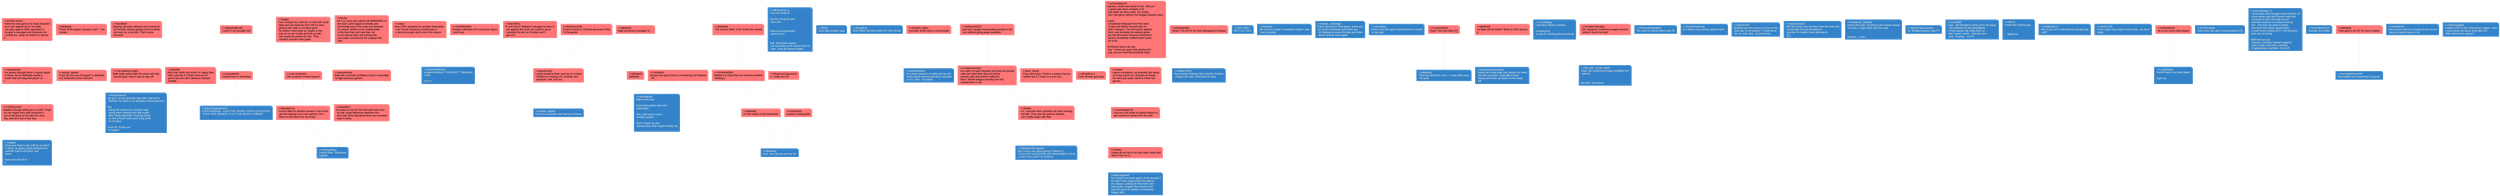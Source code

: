 digraph {
	node [color="#ffffff" fillcolor="#ff7677" fontname="Arial" shape=note style=filled fontcolor="384b60"]
	edge [dir=back color="#F0F2F0"]
	bgcolor="transparent" fontname="Arial" splines=true
    gz6fhva[fillcolor="#3483ca" fontcolor="#f8f1e0"]
    gz6fhva[label=<<TABLE ALIGN="LEFT" BORDER="0"><TR><TD BALIGN="LEFT"><FONT>&gt;&gt;matip8<BR/>If that was Harry’s last shift for us which<BR/> is likely, he gave a great performance<BR/> and left it all on the pitch, well<BR/> done.    <BR/>     <BR/>Kane was decent to<BR/>o<BR/></FONT></TD></TR></TABLE>>]
    gz6fhbn[fillcolor="#3483ca" fontcolor="#f8f1e0"]
    gz6fhbn[label=<<TABLE ALIGN="LEFT" BORDER="0"><TR><TD BALIGN="LEFT"><FONT>&gt;&gt;Erlendsaurus<BR/>My god, we are absolute dog shite, and we've<BR/> finished 7th which is an absolute embarrassment.<BR/><BR/>But<BR/> taking 4th away from Leicester and<BR/> giving them nothing from this match<BR/> after Vardy dived like a fucking Stuka<BR/> on that 2nd pen puts such a big smile<BR/> on my face. <BR/><BR/>Fuck off, I'll see you<BR/> in August<BR/></FONT></TD></TR></TABLE>>]
    gz6fhzx[fillcolor="#3483ca" fontcolor="#f8f1e0"]
    gz6fhzx[label=<<TABLE ALIGN="LEFT" BORDER="0"><TR><TD BALIGN="LEFT"><FONT>&gt;&gt;psychologicalunit10<BR/>FUCK ARSENAL. FUCK THE DIVING CUNTS LEICESTER.<BR/> FUCK THIS SEASON. FUCK THE MATCH THREAD<BR/>.<BR/></FONT></TD></TR></TABLE>>]
    gz6fjgq[fillcolor="#3483ca" fontcolor="#f8f1e0"]
    gz6fjgq[label=<<TABLE ALIGN="LEFT" BORDER="0"><TR><TD BALIGN="LEFT"><FONT>&gt;&gt;Fannypalace<BR/>Gareth Bale, Tottenham<BR/>Legend<BR/></FONT></TD></TR></TABLE>>]
    gz6fkkb[fillcolor="#3483ca" fontcolor="#f8f1e0"]
    gz6fkkb[label=<<TABLE ALIGN="LEFT" BORDER="0"><TR><TD BALIGN="LEFT"><FONT>&gt;&gt;byfuryattheheart<BR/>Imagine bottling it **AGAINST** Tottenham<BR/> lmao <BR/><BR/>COYS<BR/></FONT></TD></TR></TABLE>>]
    gz6fle7 -> gz6fhbn
    gz6fle7[label=<<TABLE ALIGN="LEFT" BORDER="0"><TR><TD BALIGN="LEFT"><FONT>&gt;&gt;aussie_spastic<BR/>“Fuck off, see you in August” is definitely<BR/> my sentiment at the moment<BR/></FONT></TD></TR></TABLE>>]
    gz6fih9[fillcolor="#3483ca" fontcolor="#f8f1e0"]
    gz6fih9[label=<<TABLE ALIGN="LEFT" BORDER="0"><TR><TD BALIGN="LEFT"><FONT>&gt;&gt;aussie_spastic<BR/>Fuck you Leicester and fuck you Arsenal<BR/></FONT></TD></TR></TABLE>>]
    gz6fk6d[fillcolor="#3483ca" fontcolor="#f8f1e0"]
    gz6fk6d[label=<<TABLE ALIGN="LEFT" BORDER="0"><TR><TD BALIGN="LEFT"><FONT>&gt;&gt;anandgoyal<BR/>Bale scores two<BR/><BR/>Kane wins golden boot and<BR/> playmaker.<BR/><BR/>Not a bad way to end a<BR/> terrible season.<BR/><BR/>EDIT: Forgot we also<BR/> denied scum their stupid holiday too<BR/>.<BR/></FONT></TD></TR></TABLE>>]
    gz6fiig[fillcolor="#3483ca" fontcolor="#f8f1e0"]
    gz6fiig[label=<<TABLE ALIGN="LEFT" BORDER="0"><TR><TD BALIGN="LEFT"><FONT>&gt;&gt;Shweezy<BR/>How. How did we pull that off.<BR/></FONT></TD></TR></TABLE>>]
    gz6fi93[fillcolor="#3483ca" fontcolor="#f8f1e0"]
    gz6fi93[label=<<TABLE ALIGN="LEFT" BORDER="0"><TR><TD BALIGN="LEFT"><FONT>&gt;&gt;u8myramen_y<BR/>Fuck off Vardy lol<BR/><BR/>Get the smug off your<BR/> face cunt<BR/><BR/><BR/>Glad we at least finish<BR/> above Scum<BR/><BR/><BR/>Edit: shambolic season<BR/> yes but better to be above them for<BR/> sure. Long off season awaits…<BR/></FONT></TD></TR></TABLE>>]
    gz6fj0z[fillcolor="#3483ca" fontcolor="#f8f1e0"]
    gz6fj0z[label=<<TABLE ALIGN="LEFT" BORDER="0"><TR><TD BALIGN="LEFT"><FONT>&gt;&gt;Bl2ck<BR/>Give Bale another year<BR/></FONT></TD></TR></TABLE>>]
    gz6g1yv -> gz6fjgq
    gz6g1yv[label=<<TABLE ALIGN="LEFT" BORDER="0"><TR><TD BALIGN="LEFT"><FONT>&gt;&gt;BloodyCuts<BR/>I’d love Bale for another season, if we could<BR/> get him playing a lot more games. He’s<BR/> been on the bench far too much.<BR/></FONT></TD></TR></TABLE>>]
    gz6fifb[fillcolor="#3483ca" fontcolor="#f8f1e0"]
    gz6fifb[label=<<TABLE ALIGN="LEFT" BORDER="0"><TR><TD BALIGN="LEFT"><FONT>&gt;&gt;Synaphox<BR/>ANOTHER SEASON ABOVE THE SCUM<BR/></FONT></TD></TR></TABLE>>]
    gz6fnmt[fillcolor="#3483ca" fontcolor="#f8f1e0"]
    gz6fnmt[label=<<TABLE ALIGN="LEFT" BORDER="0"><TR><TD BALIGN="LEFT"><FONT>&gt;&gt;OhShitItsSeth<BR/>Our worst season in a while and we still<BR/> finish above Arsenal and deny Leicester<BR/> a UCL spot.  Top bants.<BR/></FONT></TD></TR></TABLE>>]
    gz6fjef[fillcolor="#3483ca" fontcolor="#f8f1e0"]
    gz6fjef[label=<<TABLE ALIGN="LEFT" BORDER="0"><TR><TD BALIGN="LEFT"><FONT>&gt;&gt;NatrolleonBonaparte<BR/>Don't even care about giving Chelsea CL.<BR/> FUCK OFF LEICESTER WE REMEMBER YOUR<BR/> LUCKY BULLSHIT IN 2015/16.<BR/></FONT></TD></TR></TABLE>>]
    gz6ftbm -> gz6fle7
    gz6ftbm[label=<<TABLE ALIGN="LEFT" BORDER="0"><TR><TD BALIGN="LEFT"><FONT>&gt;&gt;[deleted]<BR/>**Fuck off till august, anyway coys** - the<BR/> mantra<BR/></FONT></TD></TR></TABLE>>]
    gz6fvfd -> gz6fiig
    gz6fvfd[label=<<TABLE ALIGN="LEFT" BORDER="0"><TR><TD BALIGN="LEFT"><FONT>&gt;&gt;[deleted]<BR/>It's the history of the tottenham<BR/></FONT></TD></TR></TABLE>>]
    gz6fk5n[fillcolor="#3483ca" fontcolor="#f8f1e0"]
    gz6fk5n[label=<<TABLE ALIGN="LEFT" BORDER="0"><TR><TD BALIGN="LEFT"><FONT>&gt;&gt;blacksaphir99<BR/>This would have been game of the decade if<BR/> we didn't lose stupid points throughout<BR/> the season, looking at West Ham and<BR/> Newcastle. Imagine the scenes if this<BR/> was the game to solidify a champions<BR/> league spot<BR/></FONT></TD></TR></TABLE>>]
    gz6ftj8 -> gz6fhbn
    gz6ftj8[label=<<TABLE ALIGN="LEFT" BORDER="0"><TR><TD BALIGN="LEFT"><FONT>&gt;&gt;The-Darkest-Knight<BR/>Bale really rolled back the years with that<BR/> second goal, what a way to sign off<BR/>.<BR/></FONT></TD></TR></TABLE>>]
    gz6goea -> gz6fhva
    gz6goea[label=<<TABLE ALIGN="LEFT" BORDER="0"><TR><TD BALIGN="LEFT"><FONT>&gt;&gt;FIFAPLAYAH<BR/>deadass though winks put in a shift. i hope<BR/> he can regain form with someone if<BR/> not us because on his day he’s very<BR/> tidy, and he’s one of our own.<BR/></FONT></TD></TR></TABLE>>]
    gz6gamg -> gz6fwia
    gz6gamg[label=<<TABLE ALIGN="LEFT" BORDER="0"><TR><TD BALIGN="LEFT"><FONT>&gt;&gt;masterceewhy2<BR/>You seem to have forgotten all those BS penalty<BR/> calls that went their way and all the<BR/> penalty calls that weren’t called for<BR/> them. Whole league including the refs<BR/> wanted then to win.<BR/></FONT></TD></TR></TABLE>>]
    gz6ftzg[fillcolor="#3483ca" fontcolor="#f8f1e0"]
    gz6ftzg[label=<<TABLE ALIGN="LEFT" BORDER="0"><TR><TD BALIGN="LEFT"><FONT>&gt;&gt;ModricTHFC<BR/>Ryan Mason finishes with a 66.6% Premier<BR/> League win ratio. Sherwood in crisis<BR/>.<BR/></FONT></TD></TR></TABLE>>]
    gz6ht7q -> gz6fvfd
    gz6ht7q[label=<<TABLE ALIGN="LEFT" BORDER="0"><TR><TD BALIGN="LEFT"><FONT>&gt;&gt;OhShitItsSeth<BR/>Bottled it so hard that we somehow bottled<BR/> bottling it<BR/></FONT></TD></TR></TABLE>>]
    gz6fxqx -> gz6fk5n
    gz6fxqx[label=<<TABLE ALIGN="LEFT" BORDER="0"><TR><TD BALIGN="LEFT"><FONT>&gt;&gt;kchbar<BR/>I mean all we had to do was beat Leeds and<BR/> Villa in the run in...<BR/></FONT></TD></TR></TABLE>>]
    gz6fq4q -> gz6fhzx
    gz6fq4q[label=<<TABLE ALIGN="LEFT" BORDER="0"><TR><TD BALIGN="LEFT"><FONT>&gt;&gt;imposterfish<BR/>r/Scummers in shambles<BR/></FONT></TD></TR></TABLE>>]
    gz6idmi -> gz6fk6d
    gz6idmi[label=<<TABLE ALIGN="LEFT" BORDER="0"><TR><TD BALIGN="LEFT"><FONT>&gt;&gt;[deleted]<BR/>[deleted]<BR/></FONT></TD></TR></TABLE>>]
    gz6fhte[fillcolor="#3483ca" fontcolor="#f8f1e0"]
    gz6fhte[label=<<TABLE ALIGN="LEFT" BORDER="0"><TR><TD BALIGN="LEFT"><FONT>&gt;&gt;GPG1992<BR/>BOTTLE THAT<BR/></FONT></TD></TR></TABLE>>]
    gz6fkz3[fillcolor="#3483ca" fontcolor="#f8f1e0"]
    gz6fkz3[label=<<TABLE ALIGN="LEFT" BORDER="0"><TR><TD BALIGN="LEFT"><FONT>&gt;&gt;haltmich<BR/>We scored 4 goals. Completely forgot it was<BR/> even possible.<BR/></FONT></TD></TR></TABLE>>]
    gz6fj3f[fillcolor="#3483ca" fontcolor="#f8f1e0"]
    gz6fj3f[label=<<TABLE ALIGN="LEFT" BORDER="0"><TR><TD BALIGN="LEFT"><FONT>&gt;&gt;hoodie_mel0rings<BR/>If this was Harry’s final game, thank you<BR/> for all the memories and thank you<BR/> for helping us secure Europe and finish<BR/> above arsenal once again<BR/></FONT></TD></TR></TABLE>>]
    gz6gufx -> gz6g2rd
    gz6gufx[label=<<TABLE ALIGN="LEFT" BORDER="0"><TR><TD BALIGN="LEFT"><FONT>&gt;&gt;DamnRizz<BR/>IF and only IF Brighton managed to draw or<BR/> win against the scum we could've given<BR/> Leicester the win so Chelsea won't<BR/> get UCL<BR/></FONT></TD></TR></TABLE>>]
    gz6g0lg -> gz6fhbn
    gz6g0lg[label=<<TABLE ALIGN="LEFT" BORDER="0"><TR><TD BALIGN="LEFT"><FONT>&gt;&gt;willcb98<BR/>After that Vardy shit show I’m happy they<BR/> didn’t get top 4. If that’s how you’re<BR/> gonna act you don’t deserve champs<BR/> football<BR/></FONT></TD></TR></TABLE>>]
    gz6fy0o -> gz6fiig
    gz6fy0o[label=<<TABLE ALIGN="LEFT" BORDER="0"><TR><TD BALIGN="LEFT"><FONT>&gt;&gt;coolnick92<BR/>Gareth Fucking Bale<BR/></FONT></TD></TR></TABLE>>]
    gz6fjk6[fillcolor="#3483ca" fontcolor="#f8f1e0"]
    gz6fjk6[label=<<TABLE ALIGN="LEFT" BORDER="0"><TR><TD BALIGN="LEFT"><FONT>&gt;&gt;cammjohn<BR/>Where was this type of performance a month<BR/> or two ago<BR/></FONT></TD></TR></TABLE>>]
    gz6fwk7[fillcolor="#3483ca" fontcolor="#f8f1e0"]
    gz6fwk7[label=<<TABLE ALIGN="LEFT" BORDER="0"><TR><TD BALIGN="LEFT"><FONT>&gt;&gt;[deleted]<BR/>That hug with Kane, Son + 1 was oddly long.<BR/> He gone<BR/></FONT></TD></TR></TABLE>>]
    gz6hgwe -> gz6fkkb
    gz6hgwe[label=<<TABLE ALIGN="LEFT" BORDER="0"><TR><TD BALIGN="LEFT"><FONT>&gt;&gt;vidarc<BR/>Was 100% prepared for another Newcastle.<BR/> Last minute saving by Gareth bale is<BR/> a decent enough way to end this season<BR/>.<BR/></FONT></TD></TR></TABLE>>]
    gz6g2rd -> gz6fih9
    gz6g2rd[label=<<TABLE ALIGN="LEFT" BORDER="0"><TR><TD BALIGN="LEFT"><FONT>&gt;&gt;kaycee1992<BR/>Losing would've been cool too if it meant<BR/> Chelsea is missing UCL football. But<BR/> whatever. Still, fuck em.<BR/></FONT></TD></TR></TABLE>>]
    gz6fwia -> gz6fjef
    gz6fwia[label=<<TABLE ALIGN="LEFT" BORDER="0"><TR><TD BALIGN="LEFT"><FONT>&gt;&gt;thelwb<BR/>Lol. Leicester were certainly not lucky winning<BR/> the title. They won the games needed,<BR/> can’t really argue with that.<BR/></FONT></TD></TR></TABLE>>]
    gz6gkva -> gz6fjgq
    gz6gkva[label=<<TABLE ALIGN="LEFT" BORDER="0"><TR><TD BALIGN="LEFT"><FONT>&gt;&gt;NarstBarf<BR/>His pass to Son for the third goal was sexy<BR/> as hell. Huge difference between him<BR/> and Dele (who had good ideas but execution<BR/> wasn't there)<BR/></FONT></TD></TR></TABLE>>]
    gz6hgzw -> gz6gkva
    gz6hgzw[label=<<TABLE ALIGN="LEFT" BORDER="0"><TR><TD BALIGN="LEFT"><FONT>&gt;&gt;backyardstar<BR/>Bale has a smooth confidence that is invaluable<BR/> in high-pressure games.<BR/></FONT></TD></TR></TABLE>>]
    gz6g83q -> gz6fnmt
    gz6g83q[label=<<TABLE ALIGN="LEFT" BORDER="0"><TR><TD BALIGN="LEFT"><FONT>&gt;&gt;Shadow_Balm<BR/>And Alan Smith had to commentate<BR/></FONT></TD></TR></TABLE>>]
    gz6gzgz -> gz6g1yv
    gz6gzgz[label=<<TABLE ALIGN="LEFT" BORDER="0"><TR><TD BALIGN="LEFT"><FONT>&gt;&gt;I-am-existence<BR/>Him at striker if Kane leaves?<BR/></FONT></TD></TR></TABLE>>]
    gz6hhxa -> gz6fk6d
    gz6hhxa[label=<<TABLE ALIGN="LEFT" BORDER="0"><TR><TD BALIGN="LEFT"><FONT>&gt;&gt;Lienidus1<BR/>Shows how good Kane is considering we finished<BR/> 7th.<BR/></FONT></TD></TR></TABLE>>]
    gz6fj5w[fillcolor="#3483ca" fontcolor="#f8f1e0"]
    gz6fj5w[label=<<TABLE ALIGN="LEFT" BORDER="0"><TR><TD BALIGN="LEFT"><FONT>&gt;&gt;jimbamthankyoupam<BR/>Surely we’ll keep bale next season for when<BR/> the fans are back, especially if Kane<BR/> leaves and frees up space on the wage<BR/> bill<BR/></FONT></TD></TR></TABLE>>]
    gz6imn7 -> gz6gzgz
    gz6imn7[label=<<TABLE ALIGN="LEFT" BORDER="0"><TR><TD BALIGN="LEFT"><FONT>&gt;&gt;futglas<BR/>That crossed my mind too. If Kane left could<BR/> Bale and Son lead the line? We've seen<BR/> playing him wide is not ideal given<BR/> he doesn't track back so maybe a free<BR/> role so he can create and link up with<BR/> Son would be perfect for him. They<BR/> certainly wouldn't lack goals.<BR/></FONT></TD></TR></TABLE>>]
    gz6fl96[fillcolor="#3483ca" fontcolor="#f8f1e0"]
    gz6fl96[label=<<TABLE ALIGN="LEFT" BORDER="0"><TR><TD BALIGN="LEFT"><FONT>&gt;&gt;LAredditguy<BR/>I feel dirty helping Chelsea. <BR/><BR/>A small price<BR/> to pay for finishing above Arsenal<BR/>.<BR/></FONT></TD></TR></TABLE>>]
    gz6if8c -> gz6goea
    gz6if8c[label=<<TABLE ALIGN="LEFT" BORDER="0"><TR><TD BALIGN="LEFT"><FONT>&gt;&gt;oysterpirate<BR/>I've always thought there's a good player<BR/> in there, but he definitely needs a<BR/> coach that will drag that player ou<BR/>t<BR/></FONT></TD></TR></TABLE>>]
    gz6izha -> gz6ftj8
    gz6izha[label=<<TABLE ALIGN="LEFT" BORDER="0"><TR><TD BALIGN="LEFT"><FONT>&gt;&gt;NarstBarf<BR/>Ripping Leicester defense and scoring all<BR/> by himself, without getting Kane involved<BR/> not even for a second. That's some<BR/> hot stuff<BR/></FONT></TD></TR></TABLE>>]
    gz6flfm[fillcolor="#3483ca" fontcolor="#f8f1e0"]
    gz6flfm[label=<<TABLE ALIGN="LEFT" BORDER="0"><TR><TD BALIGN="LEFT"><FONT>&gt;&gt;PM_ME_YOUR_IBNR<BR/>Yeah, the conference league probably isn't<BR/> optimal.  <BR/><BR/><BR/>But also: fuck Scum<BR/></FONT></TD></TR></TABLE>>]
    gz6flna[fillcolor="#3483ca" fontcolor="#f8f1e0"]
    gz6flna[label=<<TABLE ALIGN="LEFT" BORDER="0"><TR><TD BALIGN="LEFT"><FONT>&gt;&gt;ObamaEatsBabies<BR/>We need to extend Bale's loan ffs<BR/></FONT></TD></TR></TABLE>>]
    gz6gcyy -> gz6fwk7
    gz6gcyy[label=<<TABLE ALIGN="LEFT" BORDER="0"><TR><TD BALIGN="LEFT"><FONT>&gt;&gt;coysmarie23<BR/>Kane, Son and Dele 🥲<BR/></FONT></TD></TR></TABLE>>]
    gz6uki7 -> gz6idmi
    gz6uki7[label=<<TABLE ALIGN="LEFT" BORDER="0"><TR><TD BALIGN="LEFT"><FONT>&gt;&gt;[deleted]<BR/>Bale somehow managed 11 ...<BR/></FONT></TD></TR></TABLE>>]
    gz6gzy3 -> gz6fvfd
    gz6gzy3[label=<<TABLE ALIGN="LEFT" BORDER="0"><TR><TD BALIGN="LEFT"><FONT>&gt;&gt;MauricioCappuccino<BR/>It...really isn't lol<BR/></FONT></TD></TR></TABLE>>]
    gz6ha53 -> gz6fxqx
    gz6ha53[label=<<TABLE ALIGN="LEFT" BORDER="0"><TR><TD BALIGN="LEFT"><FONT>&gt;&gt;screenplay215<BR/>True but a bit unfair to expect Mason to<BR/> get maximum points from his stint<BR/></FONT></TD></TR></TABLE>>]
    gz6fr83[fillcolor="#3483ca" fontcolor="#f8f1e0"]
    gz6fr83[label=<<TABLE ALIGN="LEFT" BORDER="0"><TR><TD BALIGN="LEFT"><FONT>&gt;&gt;KernelFreshman<BR/>Is it safe to say Doherty played well?..<BR/>.<BR/></FONT></TD></TR></TABLE>>]
    gz6gcaa -> gz6fwia
    gz6gcaa[label=<<TABLE ALIGN="LEFT" BORDER="0"><TR><TD BALIGN="LEFT"><FONT>&gt;&gt;Blue_Shore<BR/>They were lucky. There’s a reason they’ve<BR/> bottled top 4 2 years in a row now<BR/>.<BR/></FONT></TD></TR></TABLE>>]
    gz6ials -> gz6ftzg
    gz6ials[label=<<TABLE ALIGN="LEFT" BORDER="0"><TR><TD BALIGN="LEFT"><FONT>&gt;&gt;iDinduMuffin<BR/>Tactics Tim BTFO by Man Management Mason<BR/></FONT></TD></TR></TABLE>>]
    gz6fwmc -> gz6fq4q
    gz6fwmc[label=<<TABLE ALIGN="LEFT" BORDER="0"><TR><TD BALIGN="LEFT"><FONT>&gt;&gt;Nightshade183<BR/>Lmao it's an actually sub<BR/></FONT></TD></TR></TABLE>>]
    gz6mpsw -> gz6hgzw
    gz6mpsw[label=<<TABLE ALIGN="LEFT" BORDER="0"><TR><TD BALIGN="LEFT"><FONT>&gt;&gt;fac3ts<BR/>He’s so many tiers above 99.99999999% of<BR/> the team (and league) mentally and<BR/> technically even if his body has declined<BR/> it’s unreal. What’s more unbelievable<BR/> is the fans that can’t see that. He<BR/> is not without fault, but fucking hell<BR/> you make concessions for a player like<BR/> that<BR/></FONT></TD></TR></TABLE>>]
    gz6fkdi[fillcolor="#3483ca" fontcolor="#f8f1e0"]
    gz6fkdi[label=<<TABLE ALIGN="LEFT" BORDER="0"><TR><TD BALIGN="LEFT"><FONT>&gt;&gt;HeyIAmKP<BR/>Bottling top 4 two years in a row on the<BR/> final day of the season ? Could never<BR/> be my club. Also.. Fuck Arsenal..<BR/></FONT></TD></TR></TABLE>>]
    gz6gu78 -> gz6flfm
    gz6gu78[label=<<TABLE ALIGN="LEFT" BORDER="0"><TR><TD BALIGN="LEFT"><FONT>&gt;&gt;GreaterCascadia<BR/>Idk, inaugural conference league winners<BR/> doesn’t sound too bad<BR/></FONT></TD></TR></TABLE>>]
    gz6hr12 -> gz6ha53
    gz6hr12[label=<<TABLE ALIGN="LEFT" BORDER="0"><TR><TD BALIGN="LEFT"><FONT>&gt;&gt;kchbar<BR/>I agree completely, we probably got about<BR/> as many points as I thought we would,<BR/> we were just super naïve in those two<BR/> games.<BR/></FONT></TD></TR></TABLE>>]
    gz6gvun -> gz6g2rd
    gz6gvun[label=<<TABLE ALIGN="LEFT" BORDER="0"><TR><TD BALIGN="LEFT"><FONT>&gt;&gt;NotoriousJOB<BR/>If Kane moves to Chelsea because of this<BR/> I'll be gutted<BR/></FONT></TD></TR></TABLE>>]
    gz6ikqg -> gz6if8c
    gz6ikqg[label=<<TABLE ALIGN="LEFT" BORDER="0"><TR><TD BALIGN="LEFT"><FONT>&gt;&gt;FIFAPLAYAH<BR/>i think the only games he really shouldn’t<BR/> be in are against top 6. he really<BR/> can play against other opposition if<BR/> he gets a manager and improves his<BR/> confidence. today he looked so decisiv<BR/>e<BR/></FONT></TD></TR></TABLE>>]
    gz6g9r7[fillcolor="#3483ca" fontcolor="#f8f1e0"]
    gz6g9r7[label=<<TABLE ALIGN="LEFT" BORDER="0"><TR><TD BALIGN="LEFT"><FONT>&gt;&gt;HeelStoolie23<BR/>NBCSN made sure we knew dele left down the<BR/> tunnel after the sub but failed to<BR/> mention he made it back afterwards<BR/> 🤔<BR/></FONT></TD></TR></TABLE>>]
    gz6flo6[fillcolor="#3483ca" fontcolor="#f8f1e0"]
    gz6flo6[label=<<TABLE ALIGN="LEFT" BORDER="0"><TR><TD BALIGN="LEFT"><FONT>&gt;&gt;Relatively_Reliable<BR/>Extend the loan. Finished a shit season ahead<BR/> of scum. I hope Kane and Son stay.<BR/> <BR/><BR/>Anyway... Coys...<BR/></FONT></TD></TR></TABLE>>]
    gz6hwcs -> gz6fkkb
    gz6hwcs[label=<<TABLE ALIGN="LEFT" BORDER="0"><TR><TD BALIGN="LEFT"><FONT>&gt;&gt;OhShitItsSeth<BR/>Rodgers definitely isn't coming to Spurs<BR/> now lmao<BR/></FONT></TD></TR></TABLE>>]
    gz6lkg8 -> gz6gamg
    gz6lkg8[label=<<TABLE ALIGN="LEFT" BORDER="0"><TR><TD BALIGN="LEFT"><FONT>&gt;&gt;AdSecret3119<BR/>And wes morgan manhandling people in the<BR/> box without giving away penalties<BR/></FONT></TD></TR></TABLE>>]
    gz6ijil -> gz6hr12
    gz6ijil[label=<<TABLE ALIGN="LEFT" BORDER="0"><TR><TD BALIGN="LEFT"><FONT>&gt;&gt;screenplay215<BR/>Agreed, Leeds was worse to me, Villa are<BR/> a great side when Grealish is fit,<BR/> and while we were awful, we coulda<BR/> won that game without the Reggie disaster-class.<BR/><BR/>Leeds<BR/> completely telegraph how they want<BR/> to play and Bielsa himself says he<BR/> won't change it. Our first game against<BR/> them was probably the easiest game<BR/> we had all season because Mourinho's<BR/> tactics completely nullified what Leeds<BR/> try to do.<BR/><BR/>All Mason had to do was<BR/> say "I know you guys hate playing this<BR/> way, but we need Mourinhoball today<BR/>"<BR/></FONT></TD></TR></TABLE>>]
    gz6fpkw[fillcolor="#3483ca" fontcolor="#f8f1e0"]
    gz6fpkw[label=<<TABLE ALIGN="LEFT" BORDER="0"><TR><TD BALIGN="LEFT"><FONT>&gt;&gt;dychronalicousness<BR/>St. Whatteringhams day???<BR/></FONT></TD></TR></TABLE>>]
    gz6gn0p -> gz6fj5w
    gz6gn0p[label=<<TABLE ALIGN="LEFT" BORDER="0"><TR><TD BALIGN="LEFT"><FONT>&gt;&gt;[deleted]<BR/>So Bale will be starter? Back to 2012 boysss<BR/>s<BR/></FONT></TD></TR></TABLE>>]
    gz6hxl7 -> gz6ht7q
    gz6hxl7[label=<<TABLE ALIGN="LEFT" BORDER="0"><TR><TD BALIGN="LEFT"><FONT>&gt;&gt;[deleted]<BR/>The curse is lifted. Only victory lies ahead<BR/>.<BR/></FONT></TD></TR></TABLE>>]
    gz6g7re[fillcolor="#3483ca" fontcolor="#f8f1e0"]
    gz6g7re[label=<<TABLE ALIGN="LEFT" BORDER="0"><TR><TD BALIGN="LEFT"><FONT>&gt;&gt;LoveRBS<BR/>Look.  We finished 5 points off of 4th place.<BR/>  We definitely let the possibilities<BR/> of this season slip away from us. <BR/> But it wasn't awful.  Onto the next<BR/> year.  Anyway... COYS<BR/></FONT></TD></TR></TABLE>>]
    gz6i2on[fillcolor="#3483ca" fontcolor="#f8f1e0"]
    gz6i2on[label=<<TABLE ALIGN="LEFT" BORDER="0"><TR><TD BALIGN="LEFT"><FONT>&gt;&gt;Ash-N<BR/>Looks like Chelsea got...<BR/><BR/><BR/>... Baled out<BR/>.<BR/></FONT></TD></TR></TABLE>>]
    gz6isgm[fillcolor="#3483ca" fontcolor="#f8f1e0"]
    gz6isgm[label=<<TABLE ALIGN="LEFT" BORDER="0"><TR><TD BALIGN="LEFT"><FONT>&gt;&gt;vindiesel123<BR/>Was it just me or did Doherty actually play<BR/> well?<BR/></FONT></TD></TR></TABLE>>]
    gz6fqhg[fillcolor="#3483ca" fontcolor="#f8f1e0"]
    gz6fqhg[label=<<TABLE ALIGN="LEFT" BORDER="0"><TR><TD BALIGN="LEFT"><FONT>&gt;&gt;knicks1234<BR/>These super long hugs to Kane man...pls don’t<BR/> leave<BR/></FONT></TD></TR></TABLE>>]
    gz6kkiv -> gz6jzku
    gz6kkiv[label=<<TABLE ALIGN="LEFT" BORDER="0"><TR><TD BALIGN="LEFT"><FONT>&gt;&gt;mkorobby20<BR/>He is our must clutch player<BR/></FONT></TD></TR></TABLE>>]
    gz6jzku[fillcolor="#3483ca" fontcolor="#f8f1e0"]
    gz6jzku[label=<<TABLE ALIGN="LEFT" BORDER="0"><TR><TD BALIGN="LEFT"><FONT>&gt;&gt;Lazybopazy<BR/>Gareth bale is our best player.<BR/><BR/>Fight me<BR/>.<BR/></FONT></TD></TR></TABLE>>]
    gz6fwbp[fillcolor="#3483ca" fontcolor="#f8f1e0"]
    gz6fwbp[label=<<TABLE ALIGN="LEFT" BORDER="0"><TR><TD BALIGN="LEFT"><FONT>&gt;&gt;Mr-Rocafella<BR/>Dele Kane Son with a long embrace 🥺<BR/></FONT></TD></TR></TABLE>>]
    gz6g4kl[fillcolor="#3483ca" fontcolor="#f8f1e0"]
    gz6g4kl[label=<<TABLE ALIGN="LEFT" BORDER="0"><TR><TD BALIGN="LEFT"><FONT>&gt;&gt;WombRaider_3<BR/>I remember when Rodgers was linked to us<BR/> a few weeks ago and r/soccer said that<BR/> Leicester is twice the club we are<BR/> and that would be a terrible move for<BR/> him. That their fan base is better,<BR/> that they have better players than<BR/> us and more trophies ECT. The Recency<BR/> bias was shocking.<BR/><BR/>Well here you go<BR/> r/soccer, Leicester bottled it against<BR/> such a shite club that's currently<BR/> in gargantuan shambles. Fuck off.<BR/></FONT></TD></TR></TABLE>>]
    gz6fl0t[fillcolor="#3483ca" fontcolor="#f8f1e0"]
    gz6fl0t[label=<<TABLE ALIGN="LEFT" BORDER="0"><TR><TD BALIGN="LEFT"><FONT>&gt;&gt;textosterone123<BR/>Brendan the bottler<BR/></FONT></TD></TR></TABLE>>]
    gz6gyqa -> gz6fwia
    gz6gyqa[label=<<TABLE ALIGN="LEFT" BORDER="0"><TR><TD BALIGN="LEFT"><FONT>&gt;&gt;Showtime-z<BR/>Fuck off they got lucky<BR/></FONT></TD></TR></TABLE>>]
    gz6ixwn[fillcolor="#3483ca" fontcolor="#f8f1e0"]
    gz6ixwn[label=<<TABLE ALIGN="LEFT" BORDER="0"><TR><TD BALIGN="LEFT"><FONT>&gt;&gt;AcrobaticPasta246<BR/>Technically Son scored that 2nd goal?<BR/></FONT></TD></TR></TABLE>>]
    gz6j9ff -> gz6ixwn
    gz6j9ff[label=<<TABLE ALIGN="LEFT" BORDER="0"><TR><TD BALIGN="LEFT"><FONT>&gt;&gt;[deleted]<BR/>They gave it as OG for some reason.<BR/></FONT></TD></TR></TABLE>>]
    gz6i9i2[fillcolor="#3483ca" fontcolor="#f8f1e0"]
    gz6i9i2[label=<<TABLE ALIGN="LEFT" BORDER="0"><TR><TD BALIGN="LEFT"><FONT>&gt;&gt;KetoMeUK<BR/>Bale knows what he is doing but he cannot<BR/> say as it would cause a riot<BR/></FONT></TD></TR></TABLE>>]
    gz6g1si[fillcolor="#3483ca" fontcolor="#f8f1e0"]
    gz6g1si[label=<<TABLE ALIGN="LEFT" BORDER="0"><TR><TD BALIGN="LEFT"><FONT>&gt;&gt;OldGreggg69<BR/>5 points short of the Champions League. How<BR/> many points did Spurs drop after the<BR/> 80th minute this season?<BR/></FONT></TD></TR></TABLE>>]
}
